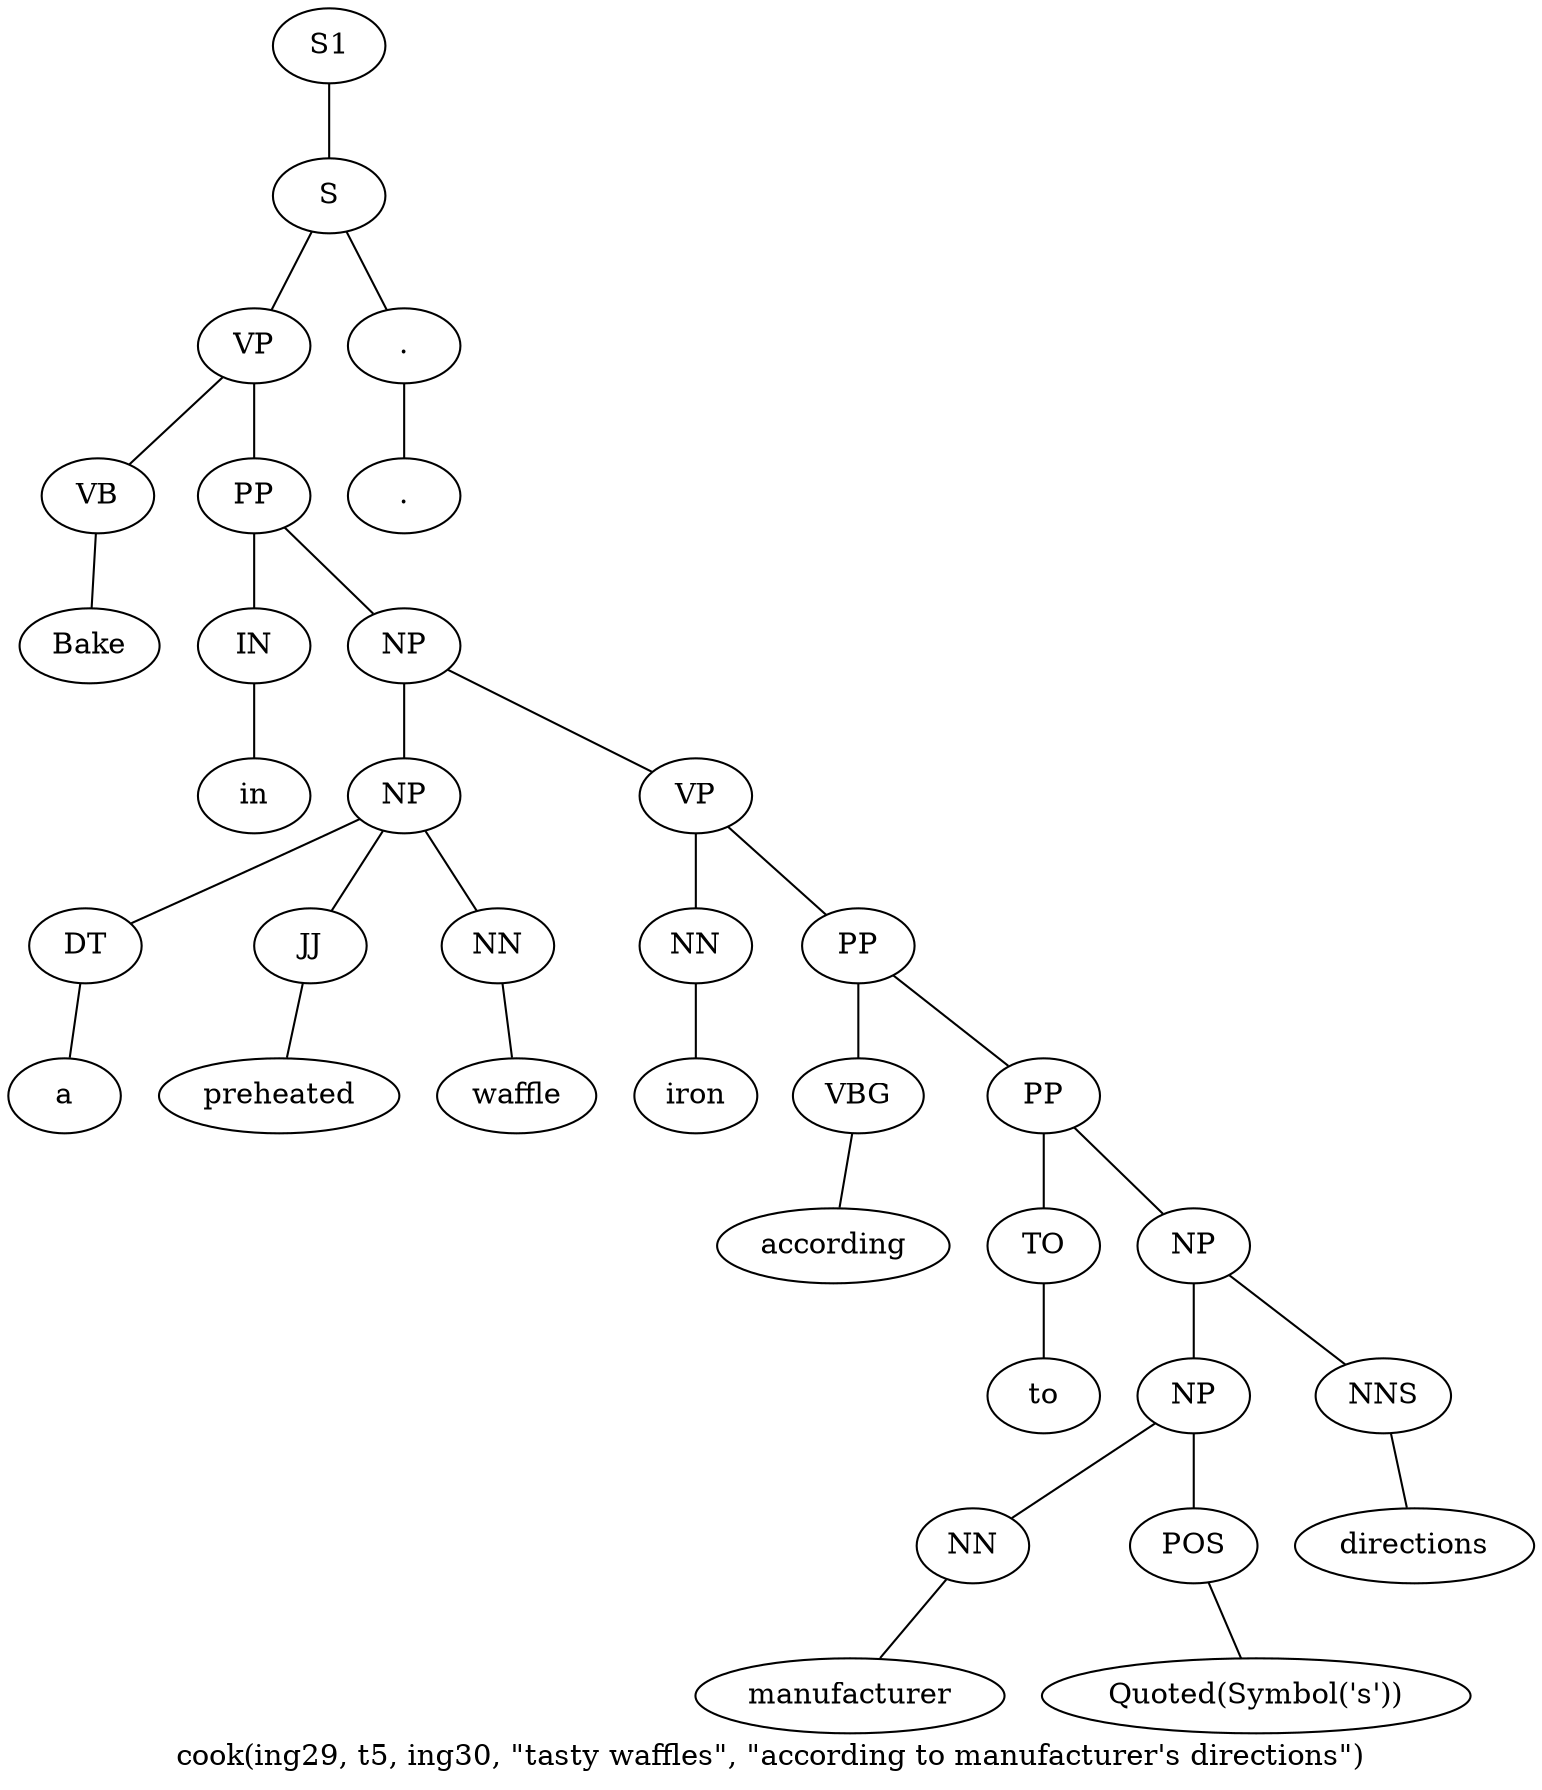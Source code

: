 graph SyntaxGraph {
	label = "cook(ing29, t5, ing30, \"tasty waffles\", \"according to manufacturer's directions\")";
	Node0 [label="S1"];
	Node1 [label="S"];
	Node2 [label="VP"];
	Node3 [label="VB"];
	Node4 [label="Bake"];
	Node5 [label="PP"];
	Node6 [label="IN"];
	Node7 [label="in"];
	Node8 [label="NP"];
	Node9 [label="NP"];
	Node10 [label="DT"];
	Node11 [label="a"];
	Node12 [label="JJ"];
	Node13 [label="preheated"];
	Node14 [label="NN"];
	Node15 [label="waffle"];
	Node16 [label="VP"];
	Node17 [label="NN"];
	Node18 [label="iron"];
	Node19 [label="PP"];
	Node20 [label="VBG"];
	Node21 [label="according"];
	Node22 [label="PP"];
	Node23 [label="TO"];
	Node24 [label="to"];
	Node25 [label="NP"];
	Node26 [label="NP"];
	Node27 [label="NN"];
	Node28 [label="manufacturer"];
	Node29 [label="POS"];
	Node30 [label="Quoted(Symbol('s'))"];
	Node31 [label="NNS"];
	Node32 [label="directions"];
	Node33 [label="."];
	Node34 [label="."];

	Node0 -- Node1;
	Node1 -- Node2;
	Node1 -- Node33;
	Node2 -- Node3;
	Node2 -- Node5;
	Node3 -- Node4;
	Node5 -- Node6;
	Node5 -- Node8;
	Node6 -- Node7;
	Node8 -- Node9;
	Node8 -- Node16;
	Node9 -- Node10;
	Node9 -- Node12;
	Node9 -- Node14;
	Node10 -- Node11;
	Node12 -- Node13;
	Node14 -- Node15;
	Node16 -- Node17;
	Node16 -- Node19;
	Node17 -- Node18;
	Node19 -- Node20;
	Node19 -- Node22;
	Node20 -- Node21;
	Node22 -- Node23;
	Node22 -- Node25;
	Node23 -- Node24;
	Node25 -- Node26;
	Node25 -- Node31;
	Node26 -- Node27;
	Node26 -- Node29;
	Node27 -- Node28;
	Node29 -- Node30;
	Node31 -- Node32;
	Node33 -- Node34;
}